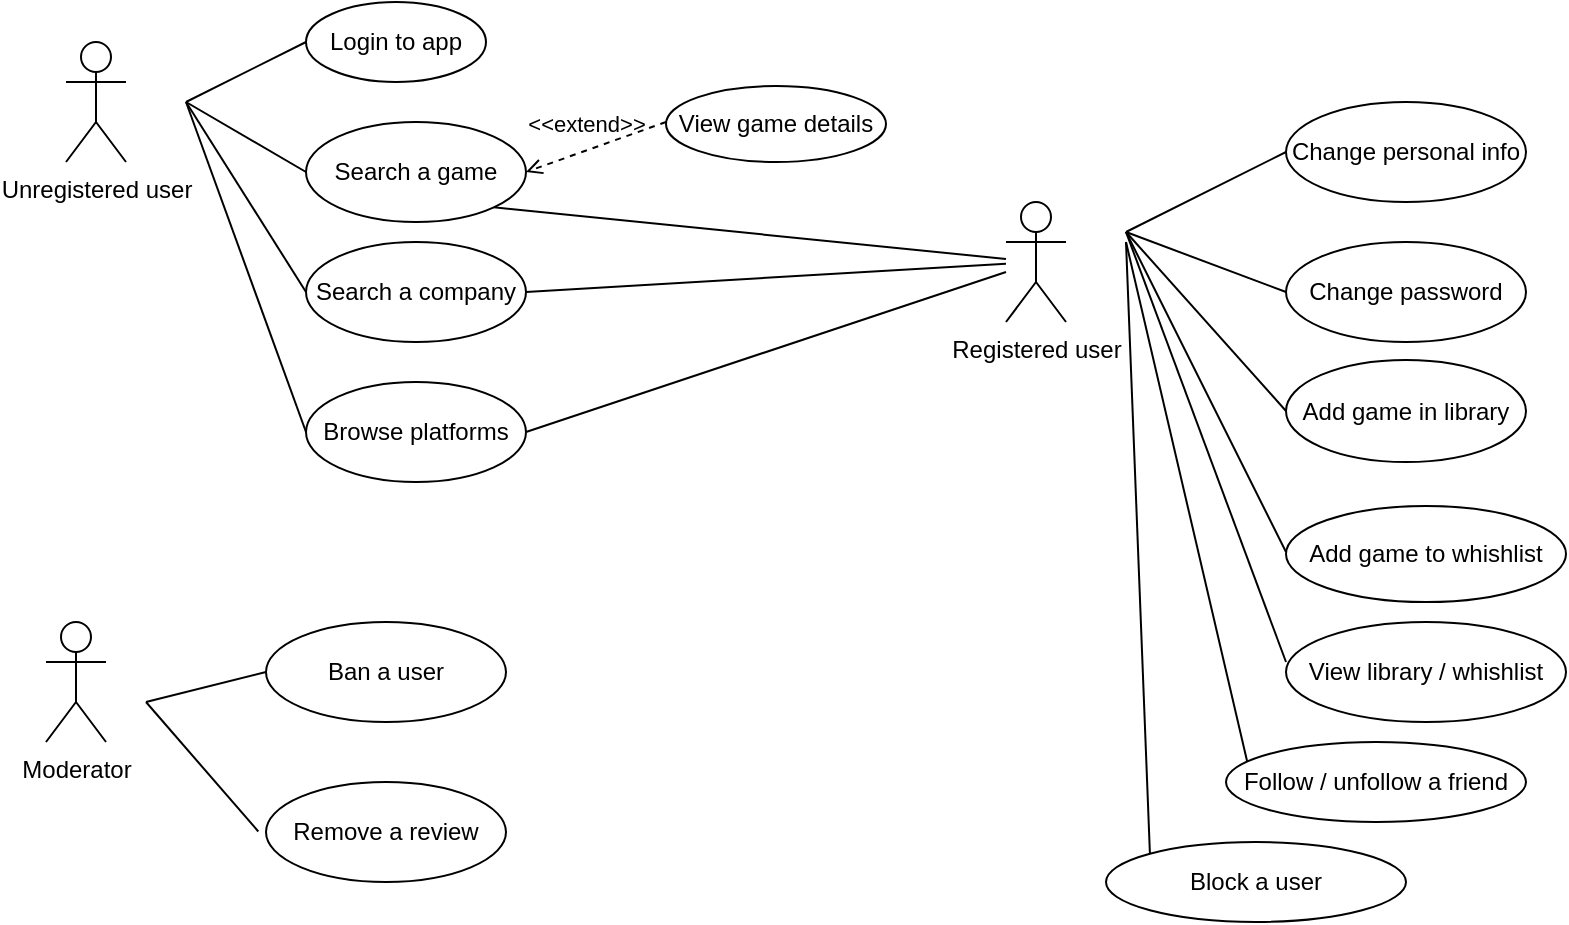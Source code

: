 <mxfile version="22.1.7" type="github">
  <diagram name="Pagina-1" id="CpfnppU9-VtZ_XKb45yN">
    <mxGraphModel dx="989" dy="574" grid="1" gridSize="10" guides="1" tooltips="1" connect="1" arrows="1" fold="1" page="1" pageScale="1" pageWidth="827" pageHeight="583" math="0" shadow="0">
      <root>
        <mxCell id="0" />
        <mxCell id="1" parent="0" />
        <mxCell id="Bf5LCouzRFLms9WQWrtb-1" value="Registered user" style="shape=umlActor;verticalLabelPosition=bottom;verticalAlign=top;html=1;outlineConnect=0;" vertex="1" parent="1">
          <mxGeometry x="520" y="120" width="30" height="60" as="geometry" />
        </mxCell>
        <mxCell id="Bf5LCouzRFLms9WQWrtb-2" value="Unregistered user" style="shape=umlActor;verticalLabelPosition=bottom;verticalAlign=top;html=1;outlineConnect=0;" vertex="1" parent="1">
          <mxGeometry x="50" y="40" width="30" height="60" as="geometry" />
        </mxCell>
        <mxCell id="Bf5LCouzRFLms9WQWrtb-3" value="Moderator" style="shape=umlActor;verticalLabelPosition=bottom;verticalAlign=top;html=1;outlineConnect=0;" vertex="1" parent="1">
          <mxGeometry x="40" y="330" width="30" height="60" as="geometry" />
        </mxCell>
        <mxCell id="Bf5LCouzRFLms9WQWrtb-4" value="" style="endArrow=none;html=1;rounded=0;entryX=0;entryY=0.5;entryDx=0;entryDy=0;" edge="1" parent="1" target="Bf5LCouzRFLms9WQWrtb-5">
          <mxGeometry width="50" height="50" relative="1" as="geometry">
            <mxPoint x="110" y="70" as="sourcePoint" />
            <mxPoint x="160" y="40" as="targetPoint" />
          </mxGeometry>
        </mxCell>
        <mxCell id="Bf5LCouzRFLms9WQWrtb-5" value="Login to app" style="ellipse;whiteSpace=wrap;html=1;" vertex="1" parent="1">
          <mxGeometry x="170" y="20" width="90" height="40" as="geometry" />
        </mxCell>
        <mxCell id="Bf5LCouzRFLms9WQWrtb-6" value="" style="endArrow=none;html=1;rounded=0;entryX=0;entryY=0.5;entryDx=0;entryDy=0;" edge="1" parent="1" target="Bf5LCouzRFLms9WQWrtb-7">
          <mxGeometry width="50" height="50" relative="1" as="geometry">
            <mxPoint x="110" y="70" as="sourcePoint" />
            <mxPoint x="170" y="110" as="targetPoint" />
          </mxGeometry>
        </mxCell>
        <mxCell id="Bf5LCouzRFLms9WQWrtb-7" value="Search a game" style="ellipse;whiteSpace=wrap;html=1;" vertex="1" parent="1">
          <mxGeometry x="170" y="80" width="110" height="50" as="geometry" />
        </mxCell>
        <mxCell id="Bf5LCouzRFLms9WQWrtb-9" value="" style="endArrow=none;html=1;rounded=0;entryX=0;entryY=0.5;entryDx=0;entryDy=0;" edge="1" parent="1" target="Bf5LCouzRFLms9WQWrtb-10">
          <mxGeometry width="50" height="50" relative="1" as="geometry">
            <mxPoint x="110" y="70" as="sourcePoint" />
            <mxPoint x="170" y="180" as="targetPoint" />
          </mxGeometry>
        </mxCell>
        <mxCell id="Bf5LCouzRFLms9WQWrtb-10" value="Search a company" style="ellipse;whiteSpace=wrap;html=1;" vertex="1" parent="1">
          <mxGeometry x="170" y="140" width="110" height="50" as="geometry" />
        </mxCell>
        <mxCell id="Bf5LCouzRFLms9WQWrtb-11" value="Browse platforms" style="ellipse;whiteSpace=wrap;html=1;" vertex="1" parent="1">
          <mxGeometry x="170" y="210" width="110" height="50" as="geometry" />
        </mxCell>
        <mxCell id="Bf5LCouzRFLms9WQWrtb-12" value="" style="endArrow=none;html=1;rounded=0;exitX=0;exitY=0.5;exitDx=0;exitDy=0;" edge="1" parent="1" source="Bf5LCouzRFLms9WQWrtb-11">
          <mxGeometry width="50" height="50" relative="1" as="geometry">
            <mxPoint x="100" y="220" as="sourcePoint" />
            <mxPoint x="110" y="70" as="targetPoint" />
          </mxGeometry>
        </mxCell>
        <mxCell id="Bf5LCouzRFLms9WQWrtb-13" value="&amp;lt;&amp;lt;extend&amp;gt;&amp;gt;" style="html=1;verticalAlign=bottom;labelBackgroundColor=none;endArrow=open;endFill=0;dashed=1;rounded=0;entryX=1;entryY=0.5;entryDx=0;entryDy=0;" edge="1" parent="1" target="Bf5LCouzRFLms9WQWrtb-7">
          <mxGeometry x="0.104" y="-4" width="160" relative="1" as="geometry">
            <mxPoint x="350" y="80" as="sourcePoint" />
            <mxPoint x="300" y="90" as="targetPoint" />
            <mxPoint as="offset" />
          </mxGeometry>
        </mxCell>
        <mxCell id="Bf5LCouzRFLms9WQWrtb-14" value="View game details" style="ellipse;whiteSpace=wrap;html=1;" vertex="1" parent="1">
          <mxGeometry x="350" y="62" width="110" height="38" as="geometry" />
        </mxCell>
        <mxCell id="Bf5LCouzRFLms9WQWrtb-15" value="" style="endArrow=none;html=1;rounded=0;entryX=0;entryY=0.5;entryDx=0;entryDy=0;" edge="1" parent="1" target="Bf5LCouzRFLms9WQWrtb-16">
          <mxGeometry width="50" height="50" relative="1" as="geometry">
            <mxPoint x="90" y="370" as="sourcePoint" />
            <mxPoint x="140" y="360" as="targetPoint" />
          </mxGeometry>
        </mxCell>
        <mxCell id="Bf5LCouzRFLms9WQWrtb-16" value="Ban a user" style="ellipse;whiteSpace=wrap;html=1;" vertex="1" parent="1">
          <mxGeometry x="150" y="330" width="120" height="50" as="geometry" />
        </mxCell>
        <mxCell id="Bf5LCouzRFLms9WQWrtb-17" value="" style="endArrow=none;html=1;rounded=0;entryX=-0.032;entryY=0.495;entryDx=0;entryDy=0;entryPerimeter=0;" edge="1" parent="1" target="Bf5LCouzRFLms9WQWrtb-18">
          <mxGeometry width="50" height="50" relative="1" as="geometry">
            <mxPoint x="90" y="370" as="sourcePoint" />
            <mxPoint x="140" y="410" as="targetPoint" />
          </mxGeometry>
        </mxCell>
        <mxCell id="Bf5LCouzRFLms9WQWrtb-18" value="Remove a review" style="ellipse;whiteSpace=wrap;html=1;" vertex="1" parent="1">
          <mxGeometry x="150" y="410" width="120" height="50" as="geometry" />
        </mxCell>
        <mxCell id="Bf5LCouzRFLms9WQWrtb-19" value="" style="endArrow=none;html=1;rounded=0;entryX=0;entryY=0.5;entryDx=0;entryDy=0;" edge="1" parent="1" target="Bf5LCouzRFLms9WQWrtb-20">
          <mxGeometry width="50" height="50" relative="1" as="geometry">
            <mxPoint x="580" y="135" as="sourcePoint" />
            <mxPoint x="650" y="100" as="targetPoint" />
          </mxGeometry>
        </mxCell>
        <mxCell id="Bf5LCouzRFLms9WQWrtb-20" value="Change personal info" style="ellipse;whiteSpace=wrap;html=1;" vertex="1" parent="1">
          <mxGeometry x="660" y="70" width="120" height="50" as="geometry" />
        </mxCell>
        <mxCell id="Bf5LCouzRFLms9WQWrtb-21" value="" style="endArrow=none;html=1;rounded=0;entryX=0;entryY=0.5;entryDx=0;entryDy=0;" edge="1" parent="1" target="Bf5LCouzRFLms9WQWrtb-22">
          <mxGeometry width="50" height="50" relative="1" as="geometry">
            <mxPoint x="580" y="135" as="sourcePoint" />
            <mxPoint x="650" y="155" as="targetPoint" />
          </mxGeometry>
        </mxCell>
        <mxCell id="Bf5LCouzRFLms9WQWrtb-22" value="Change password" style="ellipse;whiteSpace=wrap;html=1;" vertex="1" parent="1">
          <mxGeometry x="660" y="140" width="120" height="50" as="geometry" />
        </mxCell>
        <mxCell id="Bf5LCouzRFLms9WQWrtb-23" value="" style="endArrow=none;html=1;rounded=0;entryX=0;entryY=0.5;entryDx=0;entryDy=0;" edge="1" parent="1" target="Bf5LCouzRFLms9WQWrtb-31">
          <mxGeometry width="50" height="50" relative="1" as="geometry">
            <mxPoint x="580" y="135" as="sourcePoint" />
            <mxPoint x="640" y="225" as="targetPoint" />
          </mxGeometry>
        </mxCell>
        <mxCell id="Bf5LCouzRFLms9WQWrtb-27" value="" style="endArrow=none;html=1;rounded=0;exitX=1;exitY=1;exitDx=0;exitDy=0;" edge="1" parent="1" source="Bf5LCouzRFLms9WQWrtb-7" target="Bf5LCouzRFLms9WQWrtb-1">
          <mxGeometry width="50" height="50" relative="1" as="geometry">
            <mxPoint x="260.005" y="114.996" as="sourcePoint" />
            <mxPoint x="516" y="142.37" as="targetPoint" />
          </mxGeometry>
        </mxCell>
        <mxCell id="Bf5LCouzRFLms9WQWrtb-28" value="" style="endArrow=none;html=1;rounded=0;exitX=1;exitY=0.5;exitDx=0;exitDy=0;" edge="1" parent="1" source="Bf5LCouzRFLms9WQWrtb-10" target="Bf5LCouzRFLms9WQWrtb-1">
          <mxGeometry width="50" height="50" relative="1" as="geometry">
            <mxPoint x="440" y="220" as="sourcePoint" />
            <mxPoint x="520" y="150" as="targetPoint" />
          </mxGeometry>
        </mxCell>
        <mxCell id="Bf5LCouzRFLms9WQWrtb-29" value="" style="endArrow=none;html=1;rounded=0;exitX=1;exitY=0.5;exitDx=0;exitDy=0;" edge="1" parent="1" source="Bf5LCouzRFLms9WQWrtb-11" target="Bf5LCouzRFLms9WQWrtb-1">
          <mxGeometry width="50" height="50" relative="1" as="geometry">
            <mxPoint x="310" y="240" as="sourcePoint" />
            <mxPoint x="520" y="150" as="targetPoint" />
          </mxGeometry>
        </mxCell>
        <mxCell id="Bf5LCouzRFLms9WQWrtb-31" value="Add game in library" style="ellipse;whiteSpace=wrap;html=1;" vertex="1" parent="1">
          <mxGeometry x="660" y="199" width="120" height="51" as="geometry" />
        </mxCell>
        <mxCell id="Bf5LCouzRFLms9WQWrtb-34" value="Add game to whishlist" style="ellipse;whiteSpace=wrap;html=1;" vertex="1" parent="1">
          <mxGeometry x="660" y="272" width="140" height="48" as="geometry" />
        </mxCell>
        <mxCell id="Bf5LCouzRFLms9WQWrtb-35" value="" style="endArrow=none;html=1;rounded=0;entryX=0;entryY=0.5;entryDx=0;entryDy=0;" edge="1" parent="1">
          <mxGeometry width="50" height="50" relative="1" as="geometry">
            <mxPoint x="580" y="135" as="sourcePoint" />
            <mxPoint x="660.0" y="295" as="targetPoint" />
          </mxGeometry>
        </mxCell>
        <mxCell id="Bf5LCouzRFLms9WQWrtb-36" value="" style="endArrow=none;html=1;rounded=0;entryX=0;entryY=0.5;entryDx=0;entryDy=0;" edge="1" parent="1">
          <mxGeometry width="50" height="50" relative="1" as="geometry">
            <mxPoint x="580" y="135" as="sourcePoint" />
            <mxPoint x="660.0" y="350" as="targetPoint" />
          </mxGeometry>
        </mxCell>
        <mxCell id="Bf5LCouzRFLms9WQWrtb-37" value="View library / whishlist" style="ellipse;whiteSpace=wrap;html=1;" vertex="1" parent="1">
          <mxGeometry x="660" y="330" width="140" height="50" as="geometry" />
        </mxCell>
        <mxCell id="Bf5LCouzRFLms9WQWrtb-38" value="" style="endArrow=none;html=1;rounded=0;entryX=0.076;entryY=0.331;entryDx=0;entryDy=0;entryPerimeter=0;" edge="1" parent="1" target="Bf5LCouzRFLms9WQWrtb-39">
          <mxGeometry width="50" height="50" relative="1" as="geometry">
            <mxPoint x="580" y="140" as="sourcePoint" />
            <mxPoint x="620" y="400" as="targetPoint" />
          </mxGeometry>
        </mxCell>
        <mxCell id="Bf5LCouzRFLms9WQWrtb-39" value="Follow / unfollow a friend" style="ellipse;whiteSpace=wrap;html=1;" vertex="1" parent="1">
          <mxGeometry x="630" y="390" width="150" height="40" as="geometry" />
        </mxCell>
        <mxCell id="Bf5LCouzRFLms9WQWrtb-40" value="" style="endArrow=none;html=1;rounded=0;exitX=0;exitY=0;exitDx=0;exitDy=0;" edge="1" parent="1" source="Bf5LCouzRFLms9WQWrtb-44">
          <mxGeometry width="50" height="50" relative="1" as="geometry">
            <mxPoint x="590" y="441" as="sourcePoint" />
            <mxPoint x="580" y="140" as="targetPoint" />
          </mxGeometry>
        </mxCell>
        <mxCell id="Bf5LCouzRFLms9WQWrtb-44" value="Block a user" style="ellipse;whiteSpace=wrap;html=1;" vertex="1" parent="1">
          <mxGeometry x="570" y="440" width="150" height="40" as="geometry" />
        </mxCell>
      </root>
    </mxGraphModel>
  </diagram>
</mxfile>
